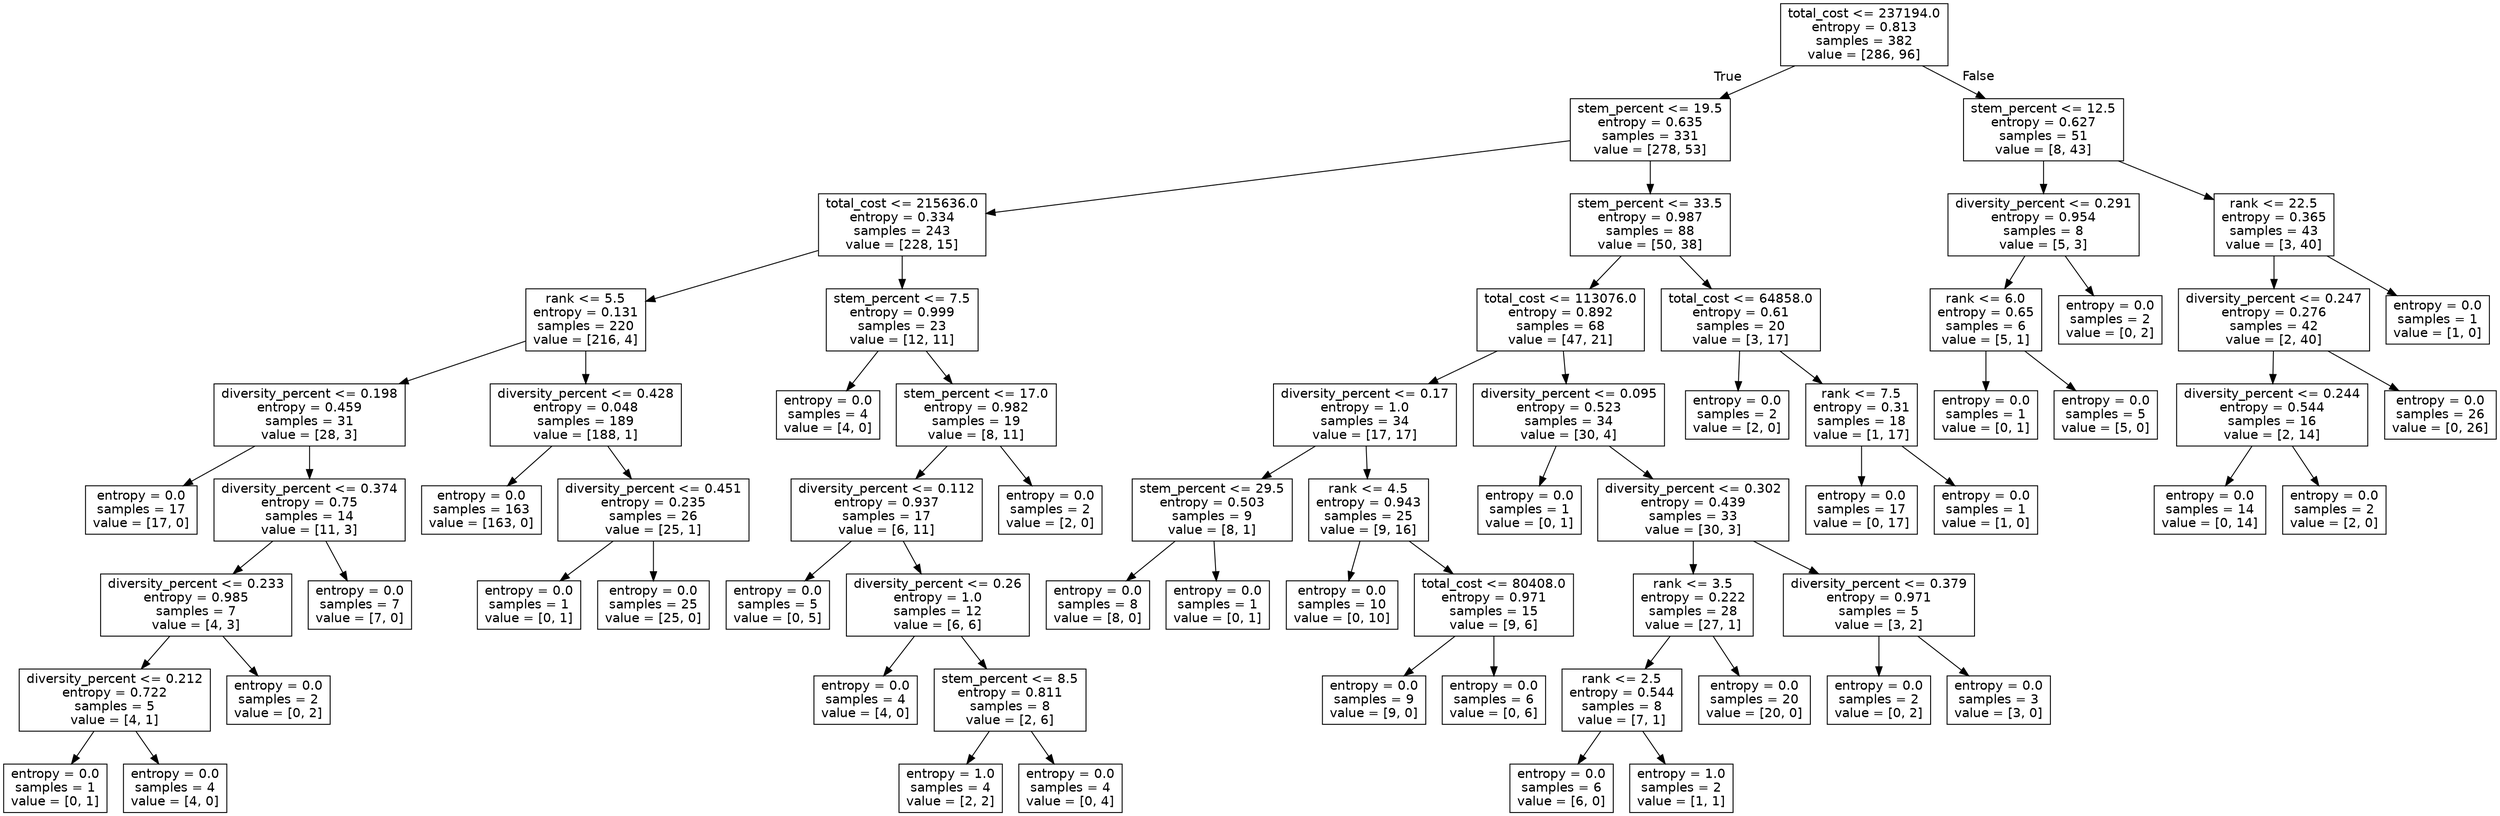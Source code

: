 digraph Tree {
node [shape=box, fontname="helvetica"] ;
edge [fontname="helvetica"] ;
0 [label="total_cost <= 237194.0\nentropy = 0.813\nsamples = 382\nvalue = [286, 96]"] ;
1 [label="stem_percent <= 19.5\nentropy = 0.635\nsamples = 331\nvalue = [278, 53]"] ;
0 -> 1 [labeldistance=2.5, labelangle=45, headlabel="True"] ;
2 [label="total_cost <= 215636.0\nentropy = 0.334\nsamples = 243\nvalue = [228, 15]"] ;
1 -> 2 ;
3 [label="rank <= 5.5\nentropy = 0.131\nsamples = 220\nvalue = [216, 4]"] ;
2 -> 3 ;
4 [label="diversity_percent <= 0.198\nentropy = 0.459\nsamples = 31\nvalue = [28, 3]"] ;
3 -> 4 ;
5 [label="entropy = 0.0\nsamples = 17\nvalue = [17, 0]"] ;
4 -> 5 ;
6 [label="diversity_percent <= 0.374\nentropy = 0.75\nsamples = 14\nvalue = [11, 3]"] ;
4 -> 6 ;
7 [label="diversity_percent <= 0.233\nentropy = 0.985\nsamples = 7\nvalue = [4, 3]"] ;
6 -> 7 ;
8 [label="diversity_percent <= 0.212\nentropy = 0.722\nsamples = 5\nvalue = [4, 1]"] ;
7 -> 8 ;
9 [label="entropy = 0.0\nsamples = 1\nvalue = [0, 1]"] ;
8 -> 9 ;
10 [label="entropy = 0.0\nsamples = 4\nvalue = [4, 0]"] ;
8 -> 10 ;
11 [label="entropy = 0.0\nsamples = 2\nvalue = [0, 2]"] ;
7 -> 11 ;
12 [label="entropy = 0.0\nsamples = 7\nvalue = [7, 0]"] ;
6 -> 12 ;
13 [label="diversity_percent <= 0.428\nentropy = 0.048\nsamples = 189\nvalue = [188, 1]"] ;
3 -> 13 ;
14 [label="entropy = 0.0\nsamples = 163\nvalue = [163, 0]"] ;
13 -> 14 ;
15 [label="diversity_percent <= 0.451\nentropy = 0.235\nsamples = 26\nvalue = [25, 1]"] ;
13 -> 15 ;
16 [label="entropy = 0.0\nsamples = 1\nvalue = [0, 1]"] ;
15 -> 16 ;
17 [label="entropy = 0.0\nsamples = 25\nvalue = [25, 0]"] ;
15 -> 17 ;
18 [label="stem_percent <= 7.5\nentropy = 0.999\nsamples = 23\nvalue = [12, 11]"] ;
2 -> 18 ;
19 [label="entropy = 0.0\nsamples = 4\nvalue = [4, 0]"] ;
18 -> 19 ;
20 [label="stem_percent <= 17.0\nentropy = 0.982\nsamples = 19\nvalue = [8, 11]"] ;
18 -> 20 ;
21 [label="diversity_percent <= 0.112\nentropy = 0.937\nsamples = 17\nvalue = [6, 11]"] ;
20 -> 21 ;
22 [label="entropy = 0.0\nsamples = 5\nvalue = [0, 5]"] ;
21 -> 22 ;
23 [label="diversity_percent <= 0.26\nentropy = 1.0\nsamples = 12\nvalue = [6, 6]"] ;
21 -> 23 ;
24 [label="entropy = 0.0\nsamples = 4\nvalue = [4, 0]"] ;
23 -> 24 ;
25 [label="stem_percent <= 8.5\nentropy = 0.811\nsamples = 8\nvalue = [2, 6]"] ;
23 -> 25 ;
26 [label="entropy = 1.0\nsamples = 4\nvalue = [2, 2]"] ;
25 -> 26 ;
27 [label="entropy = 0.0\nsamples = 4\nvalue = [0, 4]"] ;
25 -> 27 ;
28 [label="entropy = 0.0\nsamples = 2\nvalue = [2, 0]"] ;
20 -> 28 ;
29 [label="stem_percent <= 33.5\nentropy = 0.987\nsamples = 88\nvalue = [50, 38]"] ;
1 -> 29 ;
30 [label="total_cost <= 113076.0\nentropy = 0.892\nsamples = 68\nvalue = [47, 21]"] ;
29 -> 30 ;
31 [label="diversity_percent <= 0.17\nentropy = 1.0\nsamples = 34\nvalue = [17, 17]"] ;
30 -> 31 ;
32 [label="stem_percent <= 29.5\nentropy = 0.503\nsamples = 9\nvalue = [8, 1]"] ;
31 -> 32 ;
33 [label="entropy = 0.0\nsamples = 8\nvalue = [8, 0]"] ;
32 -> 33 ;
34 [label="entropy = 0.0\nsamples = 1\nvalue = [0, 1]"] ;
32 -> 34 ;
35 [label="rank <= 4.5\nentropy = 0.943\nsamples = 25\nvalue = [9, 16]"] ;
31 -> 35 ;
36 [label="entropy = 0.0\nsamples = 10\nvalue = [0, 10]"] ;
35 -> 36 ;
37 [label="total_cost <= 80408.0\nentropy = 0.971\nsamples = 15\nvalue = [9, 6]"] ;
35 -> 37 ;
38 [label="entropy = 0.0\nsamples = 9\nvalue = [9, 0]"] ;
37 -> 38 ;
39 [label="entropy = 0.0\nsamples = 6\nvalue = [0, 6]"] ;
37 -> 39 ;
40 [label="diversity_percent <= 0.095\nentropy = 0.523\nsamples = 34\nvalue = [30, 4]"] ;
30 -> 40 ;
41 [label="entropy = 0.0\nsamples = 1\nvalue = [0, 1]"] ;
40 -> 41 ;
42 [label="diversity_percent <= 0.302\nentropy = 0.439\nsamples = 33\nvalue = [30, 3]"] ;
40 -> 42 ;
43 [label="rank <= 3.5\nentropy = 0.222\nsamples = 28\nvalue = [27, 1]"] ;
42 -> 43 ;
44 [label="rank <= 2.5\nentropy = 0.544\nsamples = 8\nvalue = [7, 1]"] ;
43 -> 44 ;
45 [label="entropy = 0.0\nsamples = 6\nvalue = [6, 0]"] ;
44 -> 45 ;
46 [label="entropy = 1.0\nsamples = 2\nvalue = [1, 1]"] ;
44 -> 46 ;
47 [label="entropy = 0.0\nsamples = 20\nvalue = [20, 0]"] ;
43 -> 47 ;
48 [label="diversity_percent <= 0.379\nentropy = 0.971\nsamples = 5\nvalue = [3, 2]"] ;
42 -> 48 ;
49 [label="entropy = 0.0\nsamples = 2\nvalue = [0, 2]"] ;
48 -> 49 ;
50 [label="entropy = 0.0\nsamples = 3\nvalue = [3, 0]"] ;
48 -> 50 ;
51 [label="total_cost <= 64858.0\nentropy = 0.61\nsamples = 20\nvalue = [3, 17]"] ;
29 -> 51 ;
52 [label="entropy = 0.0\nsamples = 2\nvalue = [2, 0]"] ;
51 -> 52 ;
53 [label="rank <= 7.5\nentropy = 0.31\nsamples = 18\nvalue = [1, 17]"] ;
51 -> 53 ;
54 [label="entropy = 0.0\nsamples = 17\nvalue = [0, 17]"] ;
53 -> 54 ;
55 [label="entropy = 0.0\nsamples = 1\nvalue = [1, 0]"] ;
53 -> 55 ;
56 [label="stem_percent <= 12.5\nentropy = 0.627\nsamples = 51\nvalue = [8, 43]"] ;
0 -> 56 [labeldistance=2.5, labelangle=-45, headlabel="False"] ;
57 [label="diversity_percent <= 0.291\nentropy = 0.954\nsamples = 8\nvalue = [5, 3]"] ;
56 -> 57 ;
58 [label="rank <= 6.0\nentropy = 0.65\nsamples = 6\nvalue = [5, 1]"] ;
57 -> 58 ;
59 [label="entropy = 0.0\nsamples = 1\nvalue = [0, 1]"] ;
58 -> 59 ;
60 [label="entropy = 0.0\nsamples = 5\nvalue = [5, 0]"] ;
58 -> 60 ;
61 [label="entropy = 0.0\nsamples = 2\nvalue = [0, 2]"] ;
57 -> 61 ;
62 [label="rank <= 22.5\nentropy = 0.365\nsamples = 43\nvalue = [3, 40]"] ;
56 -> 62 ;
63 [label="diversity_percent <= 0.247\nentropy = 0.276\nsamples = 42\nvalue = [2, 40]"] ;
62 -> 63 ;
64 [label="diversity_percent <= 0.244\nentropy = 0.544\nsamples = 16\nvalue = [2, 14]"] ;
63 -> 64 ;
65 [label="entropy = 0.0\nsamples = 14\nvalue = [0, 14]"] ;
64 -> 65 ;
66 [label="entropy = 0.0\nsamples = 2\nvalue = [2, 0]"] ;
64 -> 66 ;
67 [label="entropy = 0.0\nsamples = 26\nvalue = [0, 26]"] ;
63 -> 67 ;
68 [label="entropy = 0.0\nsamples = 1\nvalue = [1, 0]"] ;
62 -> 68 ;
}